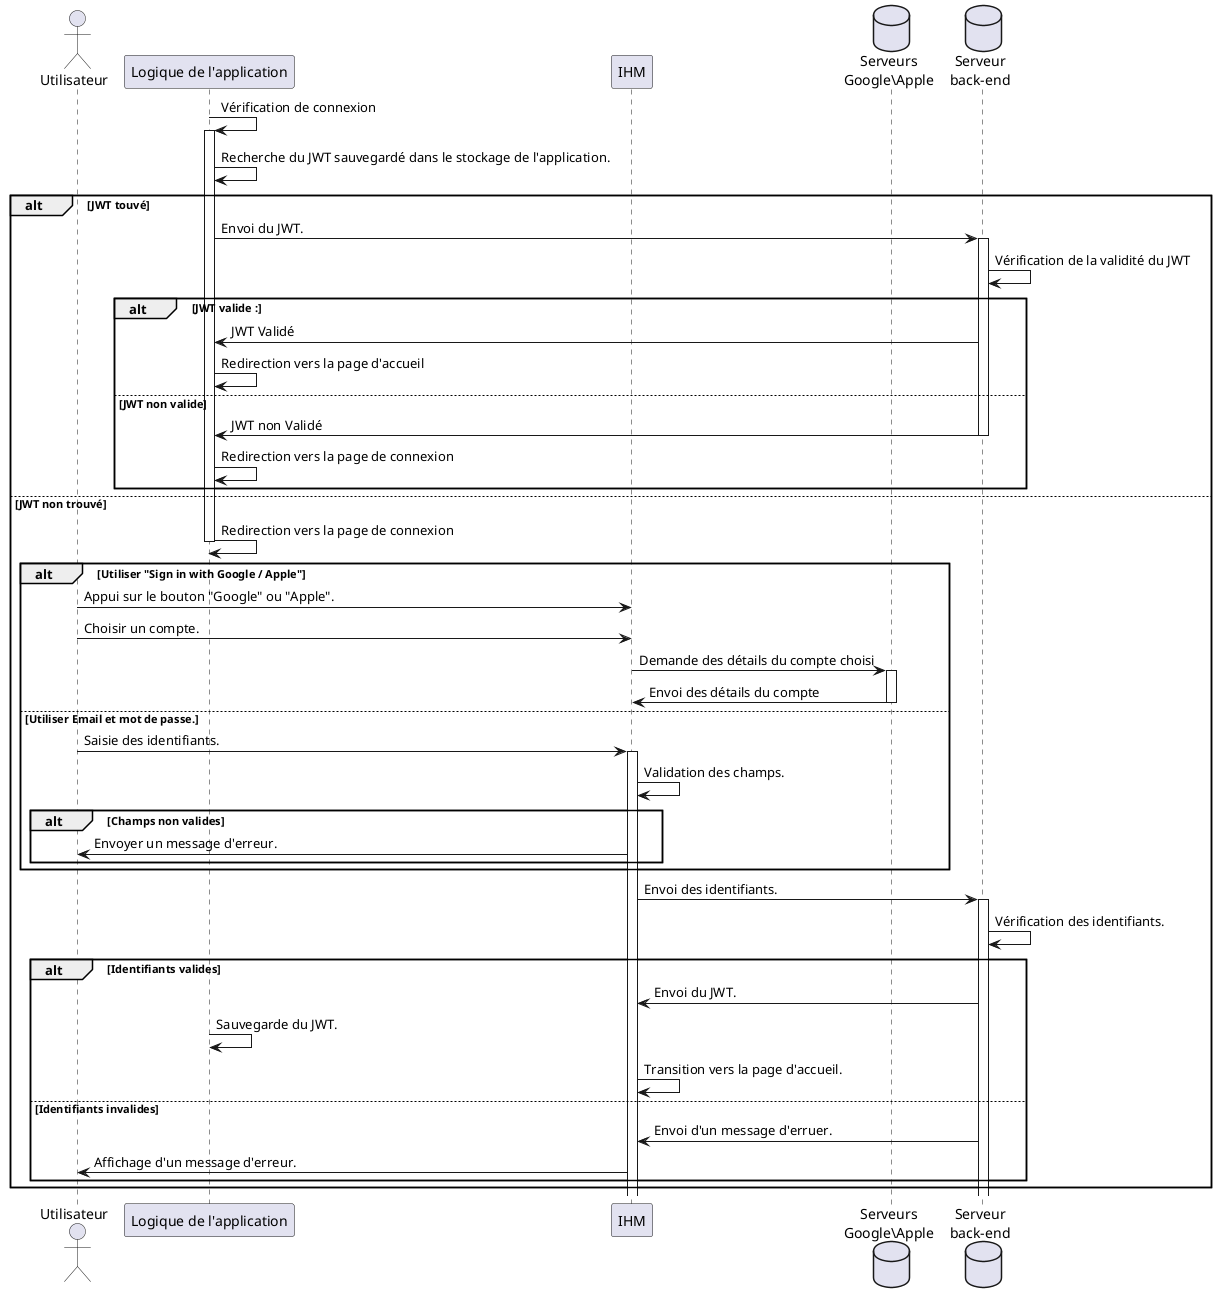 @startuml Authentification

actor Utilisateur as user
participant "Logique de l'application" as logic
participant IHM as IHM
database "Serveurs\nGoogle\Apple" as server
database "Serveur\nback-end" as backend


logic -> logic ++ : Vérification de connexion
logic -> logic : Recherche du JWT sauvegardé dans le stockage de l'application.
alt JWT touvé
logic -> backend ++ : Envoi du JWT.
backend -> backend : Vérification de la validité du JWT
alt JWT valide : 
backend -> logic : JWT Validé
logic -> logic : Redirection vers la page d'accueil
else JWT non valide
backend -> logic --: JWT non Validé
logic -> logic : Redirection vers la page de connexion
end
else JWT non trouvé
logic -> logic -- : Redirection vers la page de connexion
alt Utiliser "Sign in with Google / Apple"
user -> IHM : Appui sur le bouton "Google" ou "Apple".
user -> IHM : Choisir un compte.
IHM -> server ++ : Demande des détails du compte choisi
server -> IHM --: Envoi des détails du compte
else Utiliser Email et mot de passe.
user -> IHM ++: Saisie des identifiants.
IHM -> IHM : Validation des champs.
alt Champs non valides
IHM -> user : Envoyer un message d'erreur.
end
end
IHM -> backend ++ : Envoi des identifiants.
backend -> backend : Vérification des identifiants.
alt Identifiants valides
backend->IHM : Envoi du JWT.
logic -> logic : Sauvegarde du JWT.
IHM -> IHM : Transition vers la page d'accueil.
else Identifiants invalides
backend->IHM : Envoi d'un message d'erruer.
IHM -> user : Affichage d'un message d'erreur.
end 
end
@enduml
@startuml rent a car

actor Utilisateur as Utilisateur
participant IHM as IHM
database "Google Places API" as places
Utilisateur -> IHM ++: Saisie point de départ. 
IHM -> places ++: Envoyer le texte saisi.
places -> IHM --: Retourner la liste des adresses.
Utilisateur -> IHM : Choisir une adresse.
IHM -> Utilisateur : Afficher l'adresse sélectionnée sur Google Maps.
Utilisateur -> IHM : Choisir la date et l'heure de début de location.
Utilisateur -> IHM : Choisir la date et l'heure de fin de location.
Utilisateur -> IHM : Appuier sur le bouton "Trouver une voiture"
IHM -> IHM : Vérifier la validité de champs 
alt Champs valides
IHM -> Utilisateur : Afficher la page des voitures disponibles.
else Champs non valides
IHM -> Utilisateur : Afficher un message d'erreur
end 
@enduml
@startuml transfer

actor Utilisateur as Utilisateur
participant IHM as IHM
database "Google Places API" as places
database "Google Directions API" as directions


Utilisateur -> IHM ++: Saisie point de départ. 
IHM -> places ++: Envoyer le texte saisi.
places -> IHM --: Retourner la liste des adresses.
Utilisateur -> IHM : Choisir une adresse.
IHM -> Utilisateur : Afficher l'adresse sélectionnée \nsur Google Maps.
Utilisateur -> IHM: Saisie destination. 
IHM -> places ++: Envoyer le texte saisi.
places -> IHM --: Retourner la liste des adresses.
Utilisateur -> IHM : Choisir une adresse.
IHM -> Utilisateur : Afficher l'adresse sélectionnée \nsur Google Maps.
IHM -> directions ++: Envoyer les coordonnées des \nadresses de départ et d'arrivée.
directions->IHM --: Retourner une liste des meilleures \nroutes à suivre avec des estimations \nde temps et de durée.
IHM -> Utilisateur : Afficher la route avec une \nestimation de temps la plus courte \nsur Google Maps.
Utilisateur -> IHM : Choisir la date et l'heure de transfert.
Utilisateur -> IHM : Appuyer sur le bouton "Trouver une voiture"
IHM -> IHM : Vérifier la validité de champs 
alt Champs valides
IHM -> Utilisateur : Afficher la page des voitures disponibles.
else Champs non valides
IHM -> Utilisateur : Afficher un message d'erreur
end 
@enduml
@startuml choisir voiture

actor Utilisateur as user
participant IHM as ihm
database "Back-end" as backend

activate ihm

ihm -> backend ++: Demander la liste\ndes voitures disponibles\navec les paramètres\nde la recherche.
backend -> backend : Trouver des voitures disponibles\ndans les dates sélectionnées\net dans le préimètre de la\nposition du client.
backend --> ihm --: Retourner la liste\ndes voitures disponibles.
ihm --> user : Afficher la liste\ndes voitures disponibles.
user -> ihm : Appui sur la voiture sélectionnée.
ihm --> user : Redirection vers la page\nde détails de la voiture.
deactivate ihm

@enduml
@startuml home

actor Utilisateur as user
participant IHM as ihm
database "Base de données" as database

activate ihm 

ihm --> user : Afficher le nom et prénom\nde l'utilisateur.
ihm -> database ++ : Demander les services\nen cours de l'utilisateur.
database -> database : Recherche des services\nen cours de l'utilisateur.
database --> ihm --: Retourner liste des services\nen cours de l'utilisateur
alt Liste des services vide
ihm --> user : Afficher les services en cours.
else Liste des services non vide
ihm --> user : Afficher deux options :\n- Louer une voiture\n- Demander un Transfert
end

deactivate ihm 
@enduml

@startuml register

actor Utilisateur as user
participant IHM as ihm
database "Serveur back-end" as database

activate ihm

alt Choisir email et mot de passe
user -> ihm : Saisie email et mot de passe.
ihm -> database ++: Envoi des données saisies
database -> database : Recherche du compte\nutilisant l'email saisi.
alt Compte non existant
database --> ihm : Envoi réponse positive.
ihm -> ihm : Redirection vers\n"Terminer la création du compte"
else Compte existant
database --> ihm : Envoi réponse négative.
ihm --> user : Affichage message d'erreur.
end

else Choisir Google 
user -> ihm : Appui sur le bouton "Sign in with Google"
ihm -> "Google API" ++: Récupération des données de l'utilisateur. 
"Google API" --> ihm -- : Réponse avec les informations de l'utilisateur. 
ihm -> database : Envoi des données au serveur 
database -> database : Recherche du compte\nutilisant l'email utilisé.
alt Compte non existant
database --> ihm : Envoi réponse positive.
ihm -> ihm : Redirection vers\n"Terminer la création du compte"
else Compte existant
database --> ihm : Envoi réponse négative.
ihm --> user : Affichage message d'erreur.
end

else Choisir Apple

user -> ihm : Appui sur le bouton "Sign in with Apple"
ihm -> "Apple API" ++: Récupération des données de l'utilisateur. 
"Apple API" --> ihm -- : Réponse avec les informations de l'utilisateur. 
ihm -> database : Envoi des données au serveur 
database -> database : Recherche du compte\nutilisant l'email utilisé.
alt Compte non existant
database --> ihm : Envoi réponse positive.
ihm -> ihm : Redirection vers\n"Terminer la création du compte"
else Compte existant
database --> ihm : Envoi réponse négative.
ihm --> user : Affichage message d'erreur.
end

end

deactivate database
deactivate ihm

@enduml

@startuml register_email

actor Utilisateur as user
participant IHM as ihm 
database "Base de données" as database

user -> ihm : Saisie email et mot de passe.
ihm -> database ++: Envoi des données saisies
database -> database : Recherche du compte\nutilisant l'email saisi.
alt Compte non existant
database --> ihm --: Envoi réponse positive.
ihm --> user : Redirection vers\n"Terminer la création du compte".
user -> ihm : Saisie des informations nécessaires.
ihm -> ihm : Valider les champs saisis.
alt Champs valides
ihm -> database : Envoi des informations de l'utilisateur.
database -> database : Création du compte utilisateur.
database --> user : Envoi e-mail de confirmation. 
database --> ihm : Envoi réponse positive.
ihm --> user : Redirection vers la page de connexion.
else Champs non valides
ihm --> user : Affichage message d'erreur.
end
else Compte existant
database --> ihm : Envoi réponse négative.
ihm --> user : Affichage message d'erreur.
end

@enduml

@startuml apple_google

actor Utilisateur as user
participant IHM as ihm 
database "Serveurs\nApple / Google" as server
database "Base de données" as database


user->ihm ++: Appui sur le bouton\n"Login with Google"
ihm --> user : Afficher un menu de sélection de compte.
user -> ihm : Choisir un compte.
ihm -> server ++: Demande des informations\ndu compte choisi. 
server --> ihm --: Retourner les informations\ndu compte choisi.
ihm -> database ++ : Vérification de l'existance du compte.
alt Compte non existant
database --> ihm : Autoriser la connexion
ihm --> user : Redirection vers la page de finalisation.
user -> ihm : Saisie des informations manquantes.
ihm -> ihm : Validation des champs.
else Compte existant
database --> ihm --:  Envoi erreur.
ihm --> user --: Affichage message d'erreur.
end


@enduml


@startuml docusign

actor Utilisateur as user
participant IHM as ihm
database "Back-end" as database
database "DocuSign API" as docusign

activate ihm
user -> ihm : Appui sui "Book now".
ihm -> database ++: Envoi des détails de la réservation.
database -> database : Créer une réservation.
database -> database : Créer le contrat numérique.
database -> docusign ++: Envoyer le contrat.
docusign --> user : Envoyer le contrat\nà signer par mail.
docusign --> database --: Envoyer l'identifiant du contrat.
database -> database : Mettre à jour la réservation\navec l'identifiant du contrat.
database --> ihm --: Envoyer les détails de la réservation.
ihm -> user : Redériger vers la page de\nvérification de signature.
user -> docusign ++: Signer le document.
user -> ihm : Appuier sur "Verify Signature".
ihm -> database ++: Demander l'état de la réservation.
database -> docusign : Demander l'état du contrat.
docusign --> database --:Envoyer l'état du contrat.
database --> ihm --:Envoyer l'état du contrat.
alt Etat du contrat "sent"
    ihm --> user : Afficher un message d'erreur.
else Etat du contrat "completed"
    ihm --> user : Redériger vers la page de paiement.    
end

deactivate ihm


@enduml



@startuml payment

actor Utilisateur as user
participant IHM as ihm
database "Back-end" as database
database "Google Pay / Apple Pay" as pay

activate ihm

user -> ihm : Appuier sur le bouton de paiement.
ihm --> user : Ouverture de l'application de paiement.
user -> pay ++: Paiement du service choisi.
alt Paiement accepté
    pay --> ihm : Envoi détails\nde paiement.
    ihm -> database ++: Envoyer les nouveaux\ndétails de réservation.
    database -> database : Mettre à jour l'état\nde réservation.
    database --> ihm --: Envoi du résultat\nde mise à jour.
    ihm --> user : Redirection vers la page d'accueil.
else Paiement non accepté
    pay --> ihm --: Envoi détails paiement.
    ihm --> user : Affichage message d'erreur.
end


deactivate ihm

@enduml


